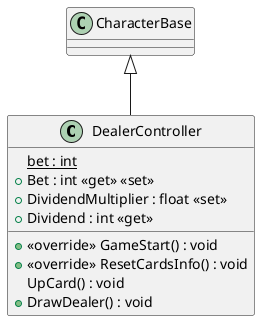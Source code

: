@startuml
class DealerController {
    {static} bet : int
    + Bet : int <<get>> <<set>>
    + DividendMultiplier : float <<set>>
    + Dividend : int <<get>>
    + <<override>> GameStart() : void
    + <<override>> ResetCardsInfo() : void
    UpCard() : void
    + DrawDealer() : void
}
CharacterBase <|-- DealerController
@enduml
